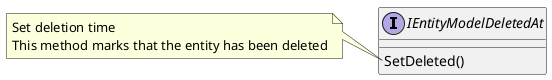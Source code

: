 @startuml IEntityModelDeletedAt
interface IEntityModelDeletedAt {
    SetDeleted()
}
note left of IEntityModelDeletedAt::SetDeleted
    Set deletion time
    This method marks that the entity has been deleted
end note
@enduml